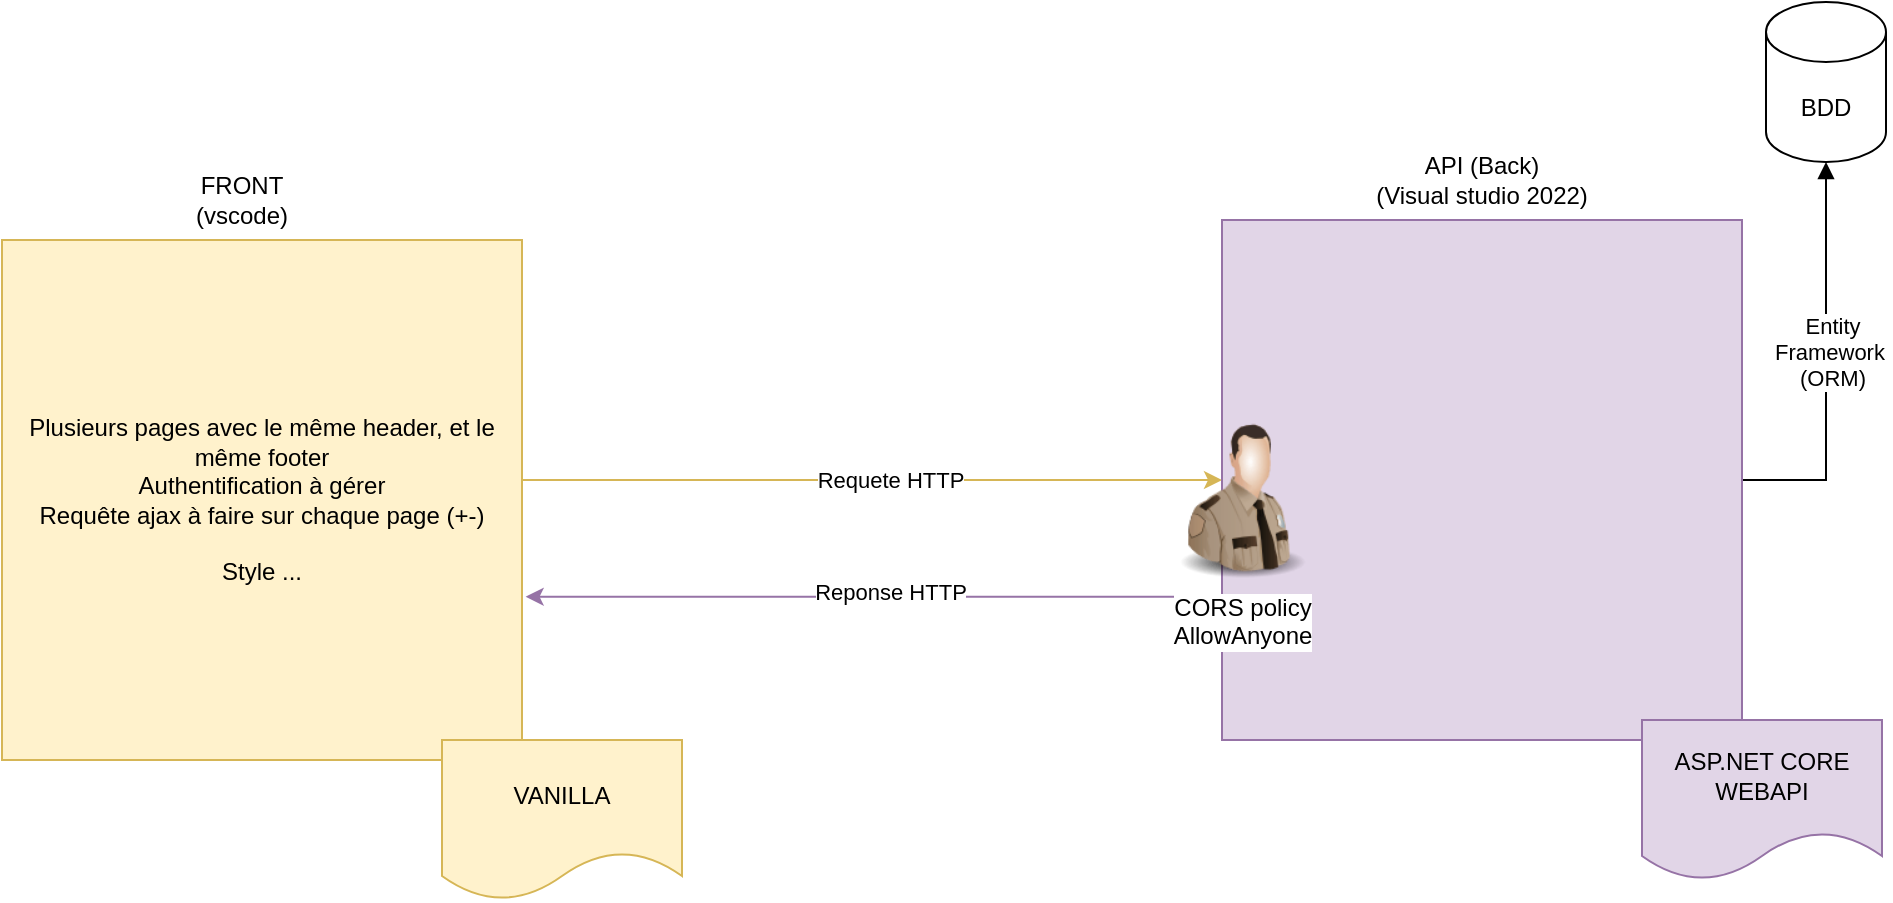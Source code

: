<mxfile>
    <diagram id="khpBU8QEBwp5g9HlSJ94" name="Page-1">
        <mxGraphModel dx="926" dy="582" grid="1" gridSize="10" guides="1" tooltips="1" connect="1" arrows="1" fold="1" page="1" pageScale="1" pageWidth="1169" pageHeight="827" math="0" shadow="0">
            <root>
                <mxCell id="0"/>
                <mxCell id="1" parent="0"/>
                <mxCell id="HUOcQPAIlOD7z22A-bNq-5" style="edgeStyle=orthogonalEdgeStyle;rounded=0;orthogonalLoop=1;jettySize=auto;html=1;fillColor=#fff2cc;strokeColor=#d6b656;" parent="1" source="HUOcQPAIlOD7z22A-bNq-1" target="HUOcQPAIlOD7z22A-bNq-3" edge="1">
                    <mxGeometry relative="1" as="geometry">
                        <Array as="points">
                            <mxPoint x="530" y="420"/>
                            <mxPoint x="530" y="420"/>
                        </Array>
                    </mxGeometry>
                </mxCell>
                <mxCell id="4" value="Requete HTTP" style="edgeLabel;html=1;align=center;verticalAlign=middle;resizable=0;points=[];" vertex="1" connectable="0" parent="HUOcQPAIlOD7z22A-bNq-5">
                    <mxGeometry x="-0.242" relative="1" as="geometry">
                        <mxPoint x="51" as="offset"/>
                    </mxGeometry>
                </mxCell>
                <mxCell id="HUOcQPAIlOD7z22A-bNq-1" value="Plusieurs pages avec le même header, et le même footer&lt;br&gt;Authentification à gérer&lt;br&gt;Requête ajax à faire sur chaque page (+-)&lt;br&gt;&lt;br&gt;Style ..." style="whiteSpace=wrap;html=1;aspect=fixed;fillColor=#fff2cc;strokeColor=#d6b656;" parent="1" vertex="1">
                    <mxGeometry x="140" y="300" width="260" height="260" as="geometry"/>
                </mxCell>
                <mxCell id="HUOcQPAIlOD7z22A-bNq-2" value="FRONT (vscode)&lt;br&gt;" style="text;html=1;strokeColor=none;fillColor=none;align=center;verticalAlign=middle;whiteSpace=wrap;rounded=0;" parent="1" vertex="1">
                    <mxGeometry x="240" y="270" width="40" height="20" as="geometry"/>
                </mxCell>
                <mxCell id="HUOcQPAIlOD7z22A-bNq-6" style="edgeStyle=orthogonalEdgeStyle;rounded=0;orthogonalLoop=1;jettySize=auto;html=1;entryX=1.007;entryY=0.686;entryDx=0;entryDy=0;entryPerimeter=0;fillColor=#e1d5e7;strokeColor=#9673a6;" parent="1" source="HUOcQPAIlOD7z22A-bNq-3" target="HUOcQPAIlOD7z22A-bNq-1" edge="1">
                    <mxGeometry relative="1" as="geometry">
                        <Array as="points">
                            <mxPoint x="575" y="478"/>
                        </Array>
                    </mxGeometry>
                </mxCell>
                <mxCell id="5" value="Reponse HTTP" style="edgeLabel;html=1;align=center;verticalAlign=middle;resizable=0;points=[];" vertex="1" connectable="0" parent="HUOcQPAIlOD7z22A-bNq-6">
                    <mxGeometry x="0.191" y="-3" relative="1" as="geometry">
                        <mxPoint x="41" as="offset"/>
                    </mxGeometry>
                </mxCell>
                <mxCell id="HUOcQPAIlOD7z22A-bNq-10" style="edgeStyle=orthogonalEdgeStyle;rounded=0;orthogonalLoop=1;jettySize=auto;html=1;entryX=0.5;entryY=1;entryDx=0;entryDy=0;entryPerimeter=0;endArrow=block;endFill=1;" parent="1" source="HUOcQPAIlOD7z22A-bNq-3" target="HUOcQPAIlOD7z22A-bNq-9" edge="1">
                    <mxGeometry relative="1" as="geometry"/>
                </mxCell>
                <mxCell id="HUOcQPAIlOD7z22A-bNq-11" value="Entity&lt;br&gt;Framework&amp;nbsp;&lt;br&gt;(ORM)" style="edgeLabel;html=1;align=center;verticalAlign=middle;resizable=0;points=[];" parent="HUOcQPAIlOD7z22A-bNq-10" vertex="1" connectable="0">
                    <mxGeometry x="0.058" y="-3" relative="1" as="geometry">
                        <mxPoint as="offset"/>
                    </mxGeometry>
                </mxCell>
                <mxCell id="HUOcQPAIlOD7z22A-bNq-3" value="" style="whiteSpace=wrap;html=1;aspect=fixed;fillColor=#e1d5e7;strokeColor=#9673a6;" parent="1" vertex="1">
                    <mxGeometry x="750" y="290" width="260" height="260" as="geometry"/>
                </mxCell>
                <mxCell id="HUOcQPAIlOD7z22A-bNq-4" value="API (Back)&lt;br&gt;(Visual studio 2022)" style="text;html=1;strokeColor=none;fillColor=none;align=center;verticalAlign=middle;whiteSpace=wrap;rounded=0;" parent="1" vertex="1">
                    <mxGeometry x="820" y="260" width="120" height="20" as="geometry"/>
                </mxCell>
                <mxCell id="HUOcQPAIlOD7z22A-bNq-7" value="VANILLA" style="shape=document;whiteSpace=wrap;html=1;boundedLbl=1;fillColor=#fff2cc;strokeColor=#d6b656;" parent="1" vertex="1">
                    <mxGeometry x="360" y="550" width="120" height="80" as="geometry"/>
                </mxCell>
                <mxCell id="HUOcQPAIlOD7z22A-bNq-8" value="ASP.NET CORE WEBAPI" style="shape=document;whiteSpace=wrap;html=1;boundedLbl=1;fillColor=#e1d5e7;strokeColor=#9673a6;" parent="1" vertex="1">
                    <mxGeometry x="960" y="540" width="120" height="80" as="geometry"/>
                </mxCell>
                <mxCell id="HUOcQPAIlOD7z22A-bNq-9" value="BDD" style="shape=cylinder3;whiteSpace=wrap;html=1;boundedLbl=1;backgroundOutline=1;size=15;" parent="1" vertex="1">
                    <mxGeometry x="1022" y="181" width="60" height="80" as="geometry"/>
                </mxCell>
                <mxCell id="3" value="CORS policy&lt;br&gt;AllowAnyone" style="image;html=1;image=img/lib/clip_art/people/Security_Man_128x128.png" vertex="1" parent="1">
                    <mxGeometry x="720" y="390" width="80" height="80" as="geometry"/>
                </mxCell>
            </root>
        </mxGraphModel>
    </diagram>
</mxfile>